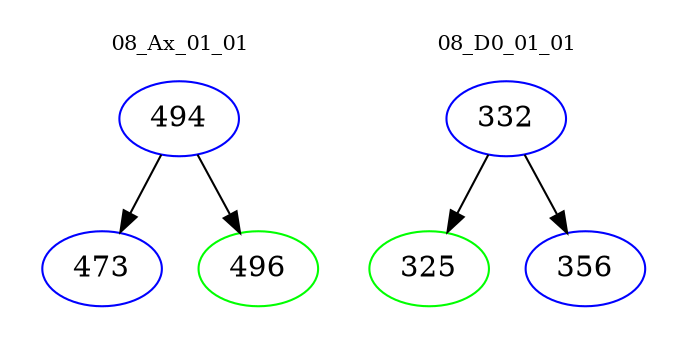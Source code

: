 digraph{
subgraph cluster_0 {
color = white
label = "08_Ax_01_01";
fontsize=10;
T0_494 [label="494", color="blue"]
T0_494 -> T0_473 [color="black"]
T0_473 [label="473", color="blue"]
T0_494 -> T0_496 [color="black"]
T0_496 [label="496", color="green"]
}
subgraph cluster_1 {
color = white
label = "08_D0_01_01";
fontsize=10;
T1_332 [label="332", color="blue"]
T1_332 -> T1_325 [color="black"]
T1_325 [label="325", color="green"]
T1_332 -> T1_356 [color="black"]
T1_356 [label="356", color="blue"]
}
}
